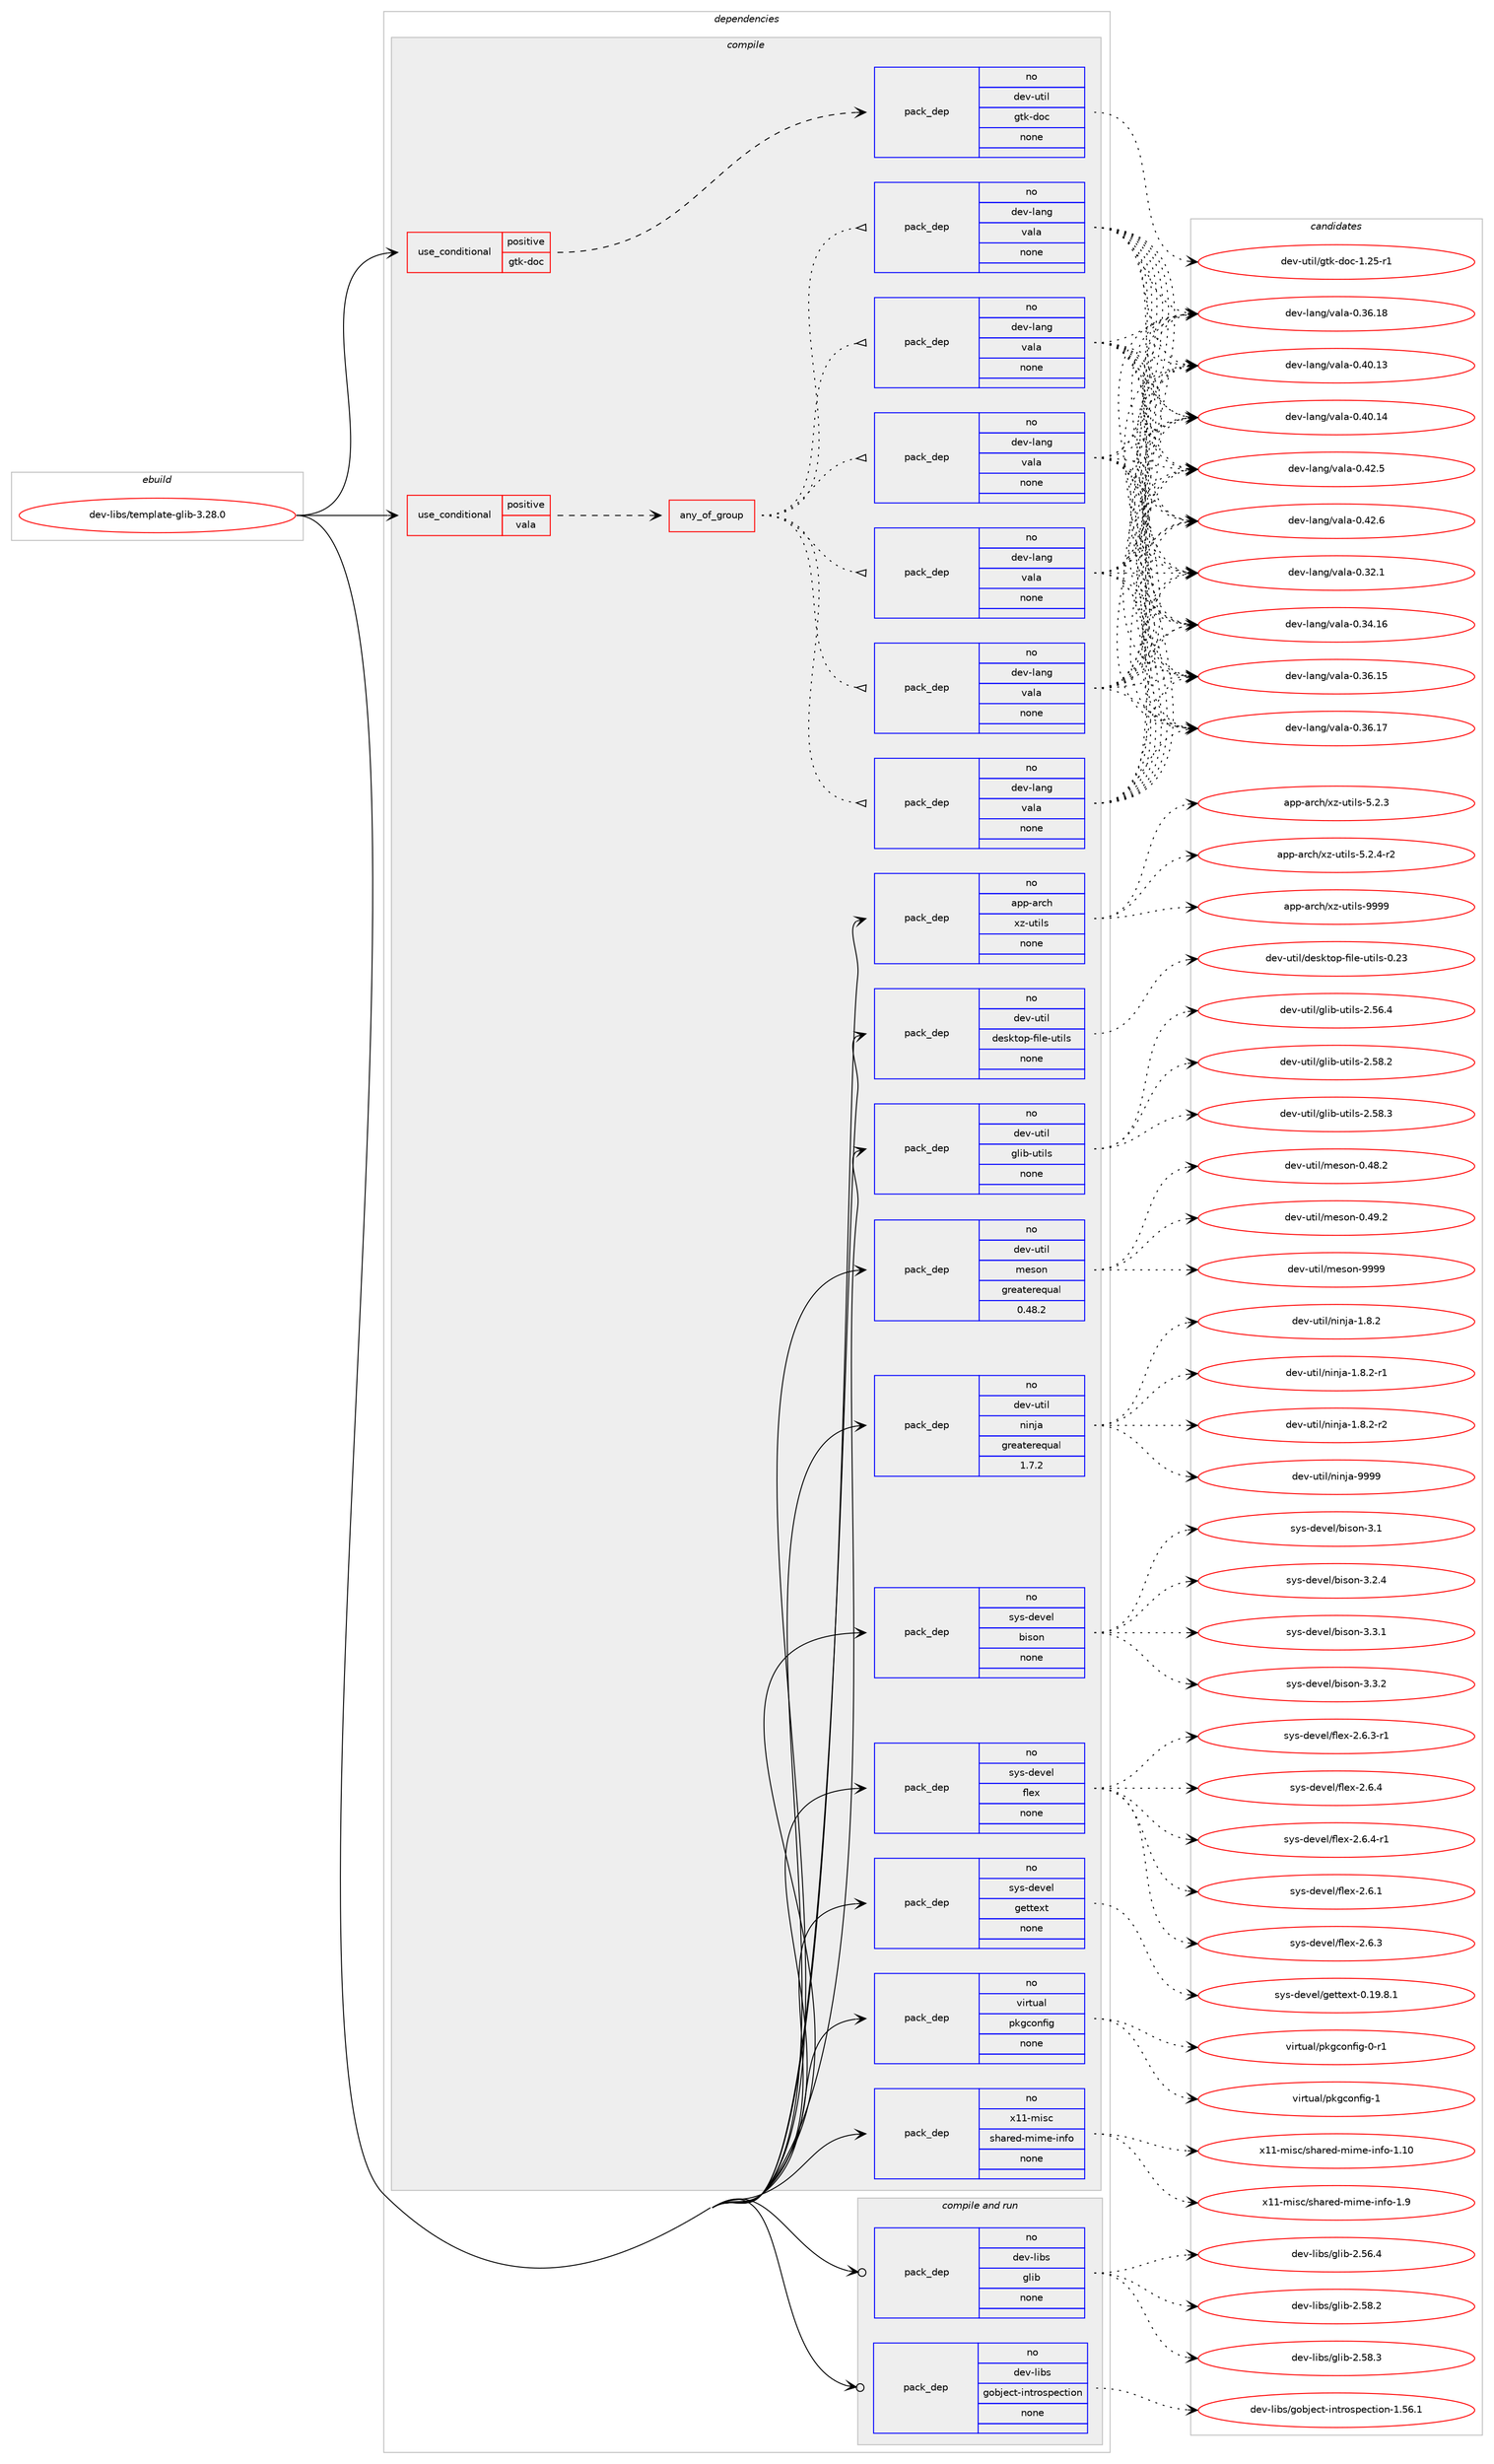 digraph prolog {

# *************
# Graph options
# *************

newrank=true;
concentrate=true;
compound=true;
graph [rankdir=LR,fontname=Helvetica,fontsize=10,ranksep=1.5];#, ranksep=2.5, nodesep=0.2];
edge  [arrowhead=vee];
node  [fontname=Helvetica,fontsize=10];

# **********
# The ebuild
# **********

subgraph cluster_leftcol {
color=gray;
rank=same;
label=<<i>ebuild</i>>;
id [label="dev-libs/template-glib-3.28.0", color=red, width=4, href="../dev-libs/template-glib-3.28.0.svg"];
}

# ****************
# The dependencies
# ****************

subgraph cluster_midcol {
color=gray;
label=<<i>dependencies</i>>;
subgraph cluster_compile {
fillcolor="#eeeeee";
style=filled;
label=<<i>compile</i>>;
subgraph cond366959 {
dependency1372085 [label=<<TABLE BORDER="0" CELLBORDER="1" CELLSPACING="0" CELLPADDING="4"><TR><TD ROWSPAN="3" CELLPADDING="10">use_conditional</TD></TR><TR><TD>positive</TD></TR><TR><TD>gtk-doc</TD></TR></TABLE>>, shape=none, color=red];
subgraph pack982149 {
dependency1372086 [label=<<TABLE BORDER="0" CELLBORDER="1" CELLSPACING="0" CELLPADDING="4" WIDTH="220"><TR><TD ROWSPAN="6" CELLPADDING="30">pack_dep</TD></TR><TR><TD WIDTH="110">no</TD></TR><TR><TD>dev-util</TD></TR><TR><TD>gtk-doc</TD></TR><TR><TD>none</TD></TR><TR><TD></TD></TR></TABLE>>, shape=none, color=blue];
}
dependency1372085:e -> dependency1372086:w [weight=20,style="dashed",arrowhead="vee"];
}
id:e -> dependency1372085:w [weight=20,style="solid",arrowhead="vee"];
subgraph cond366960 {
dependency1372087 [label=<<TABLE BORDER="0" CELLBORDER="1" CELLSPACING="0" CELLPADDING="4"><TR><TD ROWSPAN="3" CELLPADDING="10">use_conditional</TD></TR><TR><TD>positive</TD></TR><TR><TD>vala</TD></TR></TABLE>>, shape=none, color=red];
subgraph any22413 {
dependency1372088 [label=<<TABLE BORDER="0" CELLBORDER="1" CELLSPACING="0" CELLPADDING="4"><TR><TD CELLPADDING="10">any_of_group</TD></TR></TABLE>>, shape=none, color=red];subgraph pack982150 {
dependency1372089 [label=<<TABLE BORDER="0" CELLBORDER="1" CELLSPACING="0" CELLPADDING="4" WIDTH="220"><TR><TD ROWSPAN="6" CELLPADDING="30">pack_dep</TD></TR><TR><TD WIDTH="110">no</TD></TR><TR><TD>dev-lang</TD></TR><TR><TD>vala</TD></TR><TR><TD>none</TD></TR><TR><TD></TD></TR></TABLE>>, shape=none, color=blue];
}
dependency1372088:e -> dependency1372089:w [weight=20,style="dotted",arrowhead="oinv"];
subgraph pack982151 {
dependency1372090 [label=<<TABLE BORDER="0" CELLBORDER="1" CELLSPACING="0" CELLPADDING="4" WIDTH="220"><TR><TD ROWSPAN="6" CELLPADDING="30">pack_dep</TD></TR><TR><TD WIDTH="110">no</TD></TR><TR><TD>dev-lang</TD></TR><TR><TD>vala</TD></TR><TR><TD>none</TD></TR><TR><TD></TD></TR></TABLE>>, shape=none, color=blue];
}
dependency1372088:e -> dependency1372090:w [weight=20,style="dotted",arrowhead="oinv"];
subgraph pack982152 {
dependency1372091 [label=<<TABLE BORDER="0" CELLBORDER="1" CELLSPACING="0" CELLPADDING="4" WIDTH="220"><TR><TD ROWSPAN="6" CELLPADDING="30">pack_dep</TD></TR><TR><TD WIDTH="110">no</TD></TR><TR><TD>dev-lang</TD></TR><TR><TD>vala</TD></TR><TR><TD>none</TD></TR><TR><TD></TD></TR></TABLE>>, shape=none, color=blue];
}
dependency1372088:e -> dependency1372091:w [weight=20,style="dotted",arrowhead="oinv"];
subgraph pack982153 {
dependency1372092 [label=<<TABLE BORDER="0" CELLBORDER="1" CELLSPACING="0" CELLPADDING="4" WIDTH="220"><TR><TD ROWSPAN="6" CELLPADDING="30">pack_dep</TD></TR><TR><TD WIDTH="110">no</TD></TR><TR><TD>dev-lang</TD></TR><TR><TD>vala</TD></TR><TR><TD>none</TD></TR><TR><TD></TD></TR></TABLE>>, shape=none, color=blue];
}
dependency1372088:e -> dependency1372092:w [weight=20,style="dotted",arrowhead="oinv"];
subgraph pack982154 {
dependency1372093 [label=<<TABLE BORDER="0" CELLBORDER="1" CELLSPACING="0" CELLPADDING="4" WIDTH="220"><TR><TD ROWSPAN="6" CELLPADDING="30">pack_dep</TD></TR><TR><TD WIDTH="110">no</TD></TR><TR><TD>dev-lang</TD></TR><TR><TD>vala</TD></TR><TR><TD>none</TD></TR><TR><TD></TD></TR></TABLE>>, shape=none, color=blue];
}
dependency1372088:e -> dependency1372093:w [weight=20,style="dotted",arrowhead="oinv"];
subgraph pack982155 {
dependency1372094 [label=<<TABLE BORDER="0" CELLBORDER="1" CELLSPACING="0" CELLPADDING="4" WIDTH="220"><TR><TD ROWSPAN="6" CELLPADDING="30">pack_dep</TD></TR><TR><TD WIDTH="110">no</TD></TR><TR><TD>dev-lang</TD></TR><TR><TD>vala</TD></TR><TR><TD>none</TD></TR><TR><TD></TD></TR></TABLE>>, shape=none, color=blue];
}
dependency1372088:e -> dependency1372094:w [weight=20,style="dotted",arrowhead="oinv"];
}
dependency1372087:e -> dependency1372088:w [weight=20,style="dashed",arrowhead="vee"];
}
id:e -> dependency1372087:w [weight=20,style="solid",arrowhead="vee"];
subgraph pack982156 {
dependency1372095 [label=<<TABLE BORDER="0" CELLBORDER="1" CELLSPACING="0" CELLPADDING="4" WIDTH="220"><TR><TD ROWSPAN="6" CELLPADDING="30">pack_dep</TD></TR><TR><TD WIDTH="110">no</TD></TR><TR><TD>app-arch</TD></TR><TR><TD>xz-utils</TD></TR><TR><TD>none</TD></TR><TR><TD></TD></TR></TABLE>>, shape=none, color=blue];
}
id:e -> dependency1372095:w [weight=20,style="solid",arrowhead="vee"];
subgraph pack982157 {
dependency1372096 [label=<<TABLE BORDER="0" CELLBORDER="1" CELLSPACING="0" CELLPADDING="4" WIDTH="220"><TR><TD ROWSPAN="6" CELLPADDING="30">pack_dep</TD></TR><TR><TD WIDTH="110">no</TD></TR><TR><TD>dev-util</TD></TR><TR><TD>desktop-file-utils</TD></TR><TR><TD>none</TD></TR><TR><TD></TD></TR></TABLE>>, shape=none, color=blue];
}
id:e -> dependency1372096:w [weight=20,style="solid",arrowhead="vee"];
subgraph pack982158 {
dependency1372097 [label=<<TABLE BORDER="0" CELLBORDER="1" CELLSPACING="0" CELLPADDING="4" WIDTH="220"><TR><TD ROWSPAN="6" CELLPADDING="30">pack_dep</TD></TR><TR><TD WIDTH="110">no</TD></TR><TR><TD>dev-util</TD></TR><TR><TD>glib-utils</TD></TR><TR><TD>none</TD></TR><TR><TD></TD></TR></TABLE>>, shape=none, color=blue];
}
id:e -> dependency1372097:w [weight=20,style="solid",arrowhead="vee"];
subgraph pack982159 {
dependency1372098 [label=<<TABLE BORDER="0" CELLBORDER="1" CELLSPACING="0" CELLPADDING="4" WIDTH="220"><TR><TD ROWSPAN="6" CELLPADDING="30">pack_dep</TD></TR><TR><TD WIDTH="110">no</TD></TR><TR><TD>dev-util</TD></TR><TR><TD>meson</TD></TR><TR><TD>greaterequal</TD></TR><TR><TD>0.48.2</TD></TR></TABLE>>, shape=none, color=blue];
}
id:e -> dependency1372098:w [weight=20,style="solid",arrowhead="vee"];
subgraph pack982160 {
dependency1372099 [label=<<TABLE BORDER="0" CELLBORDER="1" CELLSPACING="0" CELLPADDING="4" WIDTH="220"><TR><TD ROWSPAN="6" CELLPADDING="30">pack_dep</TD></TR><TR><TD WIDTH="110">no</TD></TR><TR><TD>dev-util</TD></TR><TR><TD>ninja</TD></TR><TR><TD>greaterequal</TD></TR><TR><TD>1.7.2</TD></TR></TABLE>>, shape=none, color=blue];
}
id:e -> dependency1372099:w [weight=20,style="solid",arrowhead="vee"];
subgraph pack982161 {
dependency1372100 [label=<<TABLE BORDER="0" CELLBORDER="1" CELLSPACING="0" CELLPADDING="4" WIDTH="220"><TR><TD ROWSPAN="6" CELLPADDING="30">pack_dep</TD></TR><TR><TD WIDTH="110">no</TD></TR><TR><TD>sys-devel</TD></TR><TR><TD>bison</TD></TR><TR><TD>none</TD></TR><TR><TD></TD></TR></TABLE>>, shape=none, color=blue];
}
id:e -> dependency1372100:w [weight=20,style="solid",arrowhead="vee"];
subgraph pack982162 {
dependency1372101 [label=<<TABLE BORDER="0" CELLBORDER="1" CELLSPACING="0" CELLPADDING="4" WIDTH="220"><TR><TD ROWSPAN="6" CELLPADDING="30">pack_dep</TD></TR><TR><TD WIDTH="110">no</TD></TR><TR><TD>sys-devel</TD></TR><TR><TD>flex</TD></TR><TR><TD>none</TD></TR><TR><TD></TD></TR></TABLE>>, shape=none, color=blue];
}
id:e -> dependency1372101:w [weight=20,style="solid",arrowhead="vee"];
subgraph pack982163 {
dependency1372102 [label=<<TABLE BORDER="0" CELLBORDER="1" CELLSPACING="0" CELLPADDING="4" WIDTH="220"><TR><TD ROWSPAN="6" CELLPADDING="30">pack_dep</TD></TR><TR><TD WIDTH="110">no</TD></TR><TR><TD>sys-devel</TD></TR><TR><TD>gettext</TD></TR><TR><TD>none</TD></TR><TR><TD></TD></TR></TABLE>>, shape=none, color=blue];
}
id:e -> dependency1372102:w [weight=20,style="solid",arrowhead="vee"];
subgraph pack982164 {
dependency1372103 [label=<<TABLE BORDER="0" CELLBORDER="1" CELLSPACING="0" CELLPADDING="4" WIDTH="220"><TR><TD ROWSPAN="6" CELLPADDING="30">pack_dep</TD></TR><TR><TD WIDTH="110">no</TD></TR><TR><TD>virtual</TD></TR><TR><TD>pkgconfig</TD></TR><TR><TD>none</TD></TR><TR><TD></TD></TR></TABLE>>, shape=none, color=blue];
}
id:e -> dependency1372103:w [weight=20,style="solid",arrowhead="vee"];
subgraph pack982165 {
dependency1372104 [label=<<TABLE BORDER="0" CELLBORDER="1" CELLSPACING="0" CELLPADDING="4" WIDTH="220"><TR><TD ROWSPAN="6" CELLPADDING="30">pack_dep</TD></TR><TR><TD WIDTH="110">no</TD></TR><TR><TD>x11-misc</TD></TR><TR><TD>shared-mime-info</TD></TR><TR><TD>none</TD></TR><TR><TD></TD></TR></TABLE>>, shape=none, color=blue];
}
id:e -> dependency1372104:w [weight=20,style="solid",arrowhead="vee"];
}
subgraph cluster_compileandrun {
fillcolor="#eeeeee";
style=filled;
label=<<i>compile and run</i>>;
subgraph pack982166 {
dependency1372105 [label=<<TABLE BORDER="0" CELLBORDER="1" CELLSPACING="0" CELLPADDING="4" WIDTH="220"><TR><TD ROWSPAN="6" CELLPADDING="30">pack_dep</TD></TR><TR><TD WIDTH="110">no</TD></TR><TR><TD>dev-libs</TD></TR><TR><TD>glib</TD></TR><TR><TD>none</TD></TR><TR><TD></TD></TR></TABLE>>, shape=none, color=blue];
}
id:e -> dependency1372105:w [weight=20,style="solid",arrowhead="odotvee"];
subgraph pack982167 {
dependency1372106 [label=<<TABLE BORDER="0" CELLBORDER="1" CELLSPACING="0" CELLPADDING="4" WIDTH="220"><TR><TD ROWSPAN="6" CELLPADDING="30">pack_dep</TD></TR><TR><TD WIDTH="110">no</TD></TR><TR><TD>dev-libs</TD></TR><TR><TD>gobject-introspection</TD></TR><TR><TD>none</TD></TR><TR><TD></TD></TR></TABLE>>, shape=none, color=blue];
}
id:e -> dependency1372106:w [weight=20,style="solid",arrowhead="odotvee"];
}
subgraph cluster_run {
fillcolor="#eeeeee";
style=filled;
label=<<i>run</i>>;
}
}

# **************
# The candidates
# **************

subgraph cluster_choices {
rank=same;
color=gray;
label=<<i>candidates</i>>;

subgraph choice982149 {
color=black;
nodesep=1;
choice1001011184511711610510847103116107451001119945494650534511449 [label="dev-util/gtk-doc-1.25-r1", color=red, width=4,href="../dev-util/gtk-doc-1.25-r1.svg"];
dependency1372086:e -> choice1001011184511711610510847103116107451001119945494650534511449:w [style=dotted,weight="100"];
}
subgraph choice982150 {
color=black;
nodesep=1;
choice100101118451089711010347118971089745484651504649 [label="dev-lang/vala-0.32.1", color=red, width=4,href="../dev-lang/vala-0.32.1.svg"];
choice10010111845108971101034711897108974548465152464954 [label="dev-lang/vala-0.34.16", color=red, width=4,href="../dev-lang/vala-0.34.16.svg"];
choice10010111845108971101034711897108974548465154464953 [label="dev-lang/vala-0.36.15", color=red, width=4,href="../dev-lang/vala-0.36.15.svg"];
choice10010111845108971101034711897108974548465154464955 [label="dev-lang/vala-0.36.17", color=red, width=4,href="../dev-lang/vala-0.36.17.svg"];
choice10010111845108971101034711897108974548465154464956 [label="dev-lang/vala-0.36.18", color=red, width=4,href="../dev-lang/vala-0.36.18.svg"];
choice10010111845108971101034711897108974548465248464951 [label="dev-lang/vala-0.40.13", color=red, width=4,href="../dev-lang/vala-0.40.13.svg"];
choice10010111845108971101034711897108974548465248464952 [label="dev-lang/vala-0.40.14", color=red, width=4,href="../dev-lang/vala-0.40.14.svg"];
choice100101118451089711010347118971089745484652504653 [label="dev-lang/vala-0.42.5", color=red, width=4,href="../dev-lang/vala-0.42.5.svg"];
choice100101118451089711010347118971089745484652504654 [label="dev-lang/vala-0.42.6", color=red, width=4,href="../dev-lang/vala-0.42.6.svg"];
dependency1372089:e -> choice100101118451089711010347118971089745484651504649:w [style=dotted,weight="100"];
dependency1372089:e -> choice10010111845108971101034711897108974548465152464954:w [style=dotted,weight="100"];
dependency1372089:e -> choice10010111845108971101034711897108974548465154464953:w [style=dotted,weight="100"];
dependency1372089:e -> choice10010111845108971101034711897108974548465154464955:w [style=dotted,weight="100"];
dependency1372089:e -> choice10010111845108971101034711897108974548465154464956:w [style=dotted,weight="100"];
dependency1372089:e -> choice10010111845108971101034711897108974548465248464951:w [style=dotted,weight="100"];
dependency1372089:e -> choice10010111845108971101034711897108974548465248464952:w [style=dotted,weight="100"];
dependency1372089:e -> choice100101118451089711010347118971089745484652504653:w [style=dotted,weight="100"];
dependency1372089:e -> choice100101118451089711010347118971089745484652504654:w [style=dotted,weight="100"];
}
subgraph choice982151 {
color=black;
nodesep=1;
choice100101118451089711010347118971089745484651504649 [label="dev-lang/vala-0.32.1", color=red, width=4,href="../dev-lang/vala-0.32.1.svg"];
choice10010111845108971101034711897108974548465152464954 [label="dev-lang/vala-0.34.16", color=red, width=4,href="../dev-lang/vala-0.34.16.svg"];
choice10010111845108971101034711897108974548465154464953 [label="dev-lang/vala-0.36.15", color=red, width=4,href="../dev-lang/vala-0.36.15.svg"];
choice10010111845108971101034711897108974548465154464955 [label="dev-lang/vala-0.36.17", color=red, width=4,href="../dev-lang/vala-0.36.17.svg"];
choice10010111845108971101034711897108974548465154464956 [label="dev-lang/vala-0.36.18", color=red, width=4,href="../dev-lang/vala-0.36.18.svg"];
choice10010111845108971101034711897108974548465248464951 [label="dev-lang/vala-0.40.13", color=red, width=4,href="../dev-lang/vala-0.40.13.svg"];
choice10010111845108971101034711897108974548465248464952 [label="dev-lang/vala-0.40.14", color=red, width=4,href="../dev-lang/vala-0.40.14.svg"];
choice100101118451089711010347118971089745484652504653 [label="dev-lang/vala-0.42.5", color=red, width=4,href="../dev-lang/vala-0.42.5.svg"];
choice100101118451089711010347118971089745484652504654 [label="dev-lang/vala-0.42.6", color=red, width=4,href="../dev-lang/vala-0.42.6.svg"];
dependency1372090:e -> choice100101118451089711010347118971089745484651504649:w [style=dotted,weight="100"];
dependency1372090:e -> choice10010111845108971101034711897108974548465152464954:w [style=dotted,weight="100"];
dependency1372090:e -> choice10010111845108971101034711897108974548465154464953:w [style=dotted,weight="100"];
dependency1372090:e -> choice10010111845108971101034711897108974548465154464955:w [style=dotted,weight="100"];
dependency1372090:e -> choice10010111845108971101034711897108974548465154464956:w [style=dotted,weight="100"];
dependency1372090:e -> choice10010111845108971101034711897108974548465248464951:w [style=dotted,weight="100"];
dependency1372090:e -> choice10010111845108971101034711897108974548465248464952:w [style=dotted,weight="100"];
dependency1372090:e -> choice100101118451089711010347118971089745484652504653:w [style=dotted,weight="100"];
dependency1372090:e -> choice100101118451089711010347118971089745484652504654:w [style=dotted,weight="100"];
}
subgraph choice982152 {
color=black;
nodesep=1;
choice100101118451089711010347118971089745484651504649 [label="dev-lang/vala-0.32.1", color=red, width=4,href="../dev-lang/vala-0.32.1.svg"];
choice10010111845108971101034711897108974548465152464954 [label="dev-lang/vala-0.34.16", color=red, width=4,href="../dev-lang/vala-0.34.16.svg"];
choice10010111845108971101034711897108974548465154464953 [label="dev-lang/vala-0.36.15", color=red, width=4,href="../dev-lang/vala-0.36.15.svg"];
choice10010111845108971101034711897108974548465154464955 [label="dev-lang/vala-0.36.17", color=red, width=4,href="../dev-lang/vala-0.36.17.svg"];
choice10010111845108971101034711897108974548465154464956 [label="dev-lang/vala-0.36.18", color=red, width=4,href="../dev-lang/vala-0.36.18.svg"];
choice10010111845108971101034711897108974548465248464951 [label="dev-lang/vala-0.40.13", color=red, width=4,href="../dev-lang/vala-0.40.13.svg"];
choice10010111845108971101034711897108974548465248464952 [label="dev-lang/vala-0.40.14", color=red, width=4,href="../dev-lang/vala-0.40.14.svg"];
choice100101118451089711010347118971089745484652504653 [label="dev-lang/vala-0.42.5", color=red, width=4,href="../dev-lang/vala-0.42.5.svg"];
choice100101118451089711010347118971089745484652504654 [label="dev-lang/vala-0.42.6", color=red, width=4,href="../dev-lang/vala-0.42.6.svg"];
dependency1372091:e -> choice100101118451089711010347118971089745484651504649:w [style=dotted,weight="100"];
dependency1372091:e -> choice10010111845108971101034711897108974548465152464954:w [style=dotted,weight="100"];
dependency1372091:e -> choice10010111845108971101034711897108974548465154464953:w [style=dotted,weight="100"];
dependency1372091:e -> choice10010111845108971101034711897108974548465154464955:w [style=dotted,weight="100"];
dependency1372091:e -> choice10010111845108971101034711897108974548465154464956:w [style=dotted,weight="100"];
dependency1372091:e -> choice10010111845108971101034711897108974548465248464951:w [style=dotted,weight="100"];
dependency1372091:e -> choice10010111845108971101034711897108974548465248464952:w [style=dotted,weight="100"];
dependency1372091:e -> choice100101118451089711010347118971089745484652504653:w [style=dotted,weight="100"];
dependency1372091:e -> choice100101118451089711010347118971089745484652504654:w [style=dotted,weight="100"];
}
subgraph choice982153 {
color=black;
nodesep=1;
choice100101118451089711010347118971089745484651504649 [label="dev-lang/vala-0.32.1", color=red, width=4,href="../dev-lang/vala-0.32.1.svg"];
choice10010111845108971101034711897108974548465152464954 [label="dev-lang/vala-0.34.16", color=red, width=4,href="../dev-lang/vala-0.34.16.svg"];
choice10010111845108971101034711897108974548465154464953 [label="dev-lang/vala-0.36.15", color=red, width=4,href="../dev-lang/vala-0.36.15.svg"];
choice10010111845108971101034711897108974548465154464955 [label="dev-lang/vala-0.36.17", color=red, width=4,href="../dev-lang/vala-0.36.17.svg"];
choice10010111845108971101034711897108974548465154464956 [label="dev-lang/vala-0.36.18", color=red, width=4,href="../dev-lang/vala-0.36.18.svg"];
choice10010111845108971101034711897108974548465248464951 [label="dev-lang/vala-0.40.13", color=red, width=4,href="../dev-lang/vala-0.40.13.svg"];
choice10010111845108971101034711897108974548465248464952 [label="dev-lang/vala-0.40.14", color=red, width=4,href="../dev-lang/vala-0.40.14.svg"];
choice100101118451089711010347118971089745484652504653 [label="dev-lang/vala-0.42.5", color=red, width=4,href="../dev-lang/vala-0.42.5.svg"];
choice100101118451089711010347118971089745484652504654 [label="dev-lang/vala-0.42.6", color=red, width=4,href="../dev-lang/vala-0.42.6.svg"];
dependency1372092:e -> choice100101118451089711010347118971089745484651504649:w [style=dotted,weight="100"];
dependency1372092:e -> choice10010111845108971101034711897108974548465152464954:w [style=dotted,weight="100"];
dependency1372092:e -> choice10010111845108971101034711897108974548465154464953:w [style=dotted,weight="100"];
dependency1372092:e -> choice10010111845108971101034711897108974548465154464955:w [style=dotted,weight="100"];
dependency1372092:e -> choice10010111845108971101034711897108974548465154464956:w [style=dotted,weight="100"];
dependency1372092:e -> choice10010111845108971101034711897108974548465248464951:w [style=dotted,weight="100"];
dependency1372092:e -> choice10010111845108971101034711897108974548465248464952:w [style=dotted,weight="100"];
dependency1372092:e -> choice100101118451089711010347118971089745484652504653:w [style=dotted,weight="100"];
dependency1372092:e -> choice100101118451089711010347118971089745484652504654:w [style=dotted,weight="100"];
}
subgraph choice982154 {
color=black;
nodesep=1;
choice100101118451089711010347118971089745484651504649 [label="dev-lang/vala-0.32.1", color=red, width=4,href="../dev-lang/vala-0.32.1.svg"];
choice10010111845108971101034711897108974548465152464954 [label="dev-lang/vala-0.34.16", color=red, width=4,href="../dev-lang/vala-0.34.16.svg"];
choice10010111845108971101034711897108974548465154464953 [label="dev-lang/vala-0.36.15", color=red, width=4,href="../dev-lang/vala-0.36.15.svg"];
choice10010111845108971101034711897108974548465154464955 [label="dev-lang/vala-0.36.17", color=red, width=4,href="../dev-lang/vala-0.36.17.svg"];
choice10010111845108971101034711897108974548465154464956 [label="dev-lang/vala-0.36.18", color=red, width=4,href="../dev-lang/vala-0.36.18.svg"];
choice10010111845108971101034711897108974548465248464951 [label="dev-lang/vala-0.40.13", color=red, width=4,href="../dev-lang/vala-0.40.13.svg"];
choice10010111845108971101034711897108974548465248464952 [label="dev-lang/vala-0.40.14", color=red, width=4,href="../dev-lang/vala-0.40.14.svg"];
choice100101118451089711010347118971089745484652504653 [label="dev-lang/vala-0.42.5", color=red, width=4,href="../dev-lang/vala-0.42.5.svg"];
choice100101118451089711010347118971089745484652504654 [label="dev-lang/vala-0.42.6", color=red, width=4,href="../dev-lang/vala-0.42.6.svg"];
dependency1372093:e -> choice100101118451089711010347118971089745484651504649:w [style=dotted,weight="100"];
dependency1372093:e -> choice10010111845108971101034711897108974548465152464954:w [style=dotted,weight="100"];
dependency1372093:e -> choice10010111845108971101034711897108974548465154464953:w [style=dotted,weight="100"];
dependency1372093:e -> choice10010111845108971101034711897108974548465154464955:w [style=dotted,weight="100"];
dependency1372093:e -> choice10010111845108971101034711897108974548465154464956:w [style=dotted,weight="100"];
dependency1372093:e -> choice10010111845108971101034711897108974548465248464951:w [style=dotted,weight="100"];
dependency1372093:e -> choice10010111845108971101034711897108974548465248464952:w [style=dotted,weight="100"];
dependency1372093:e -> choice100101118451089711010347118971089745484652504653:w [style=dotted,weight="100"];
dependency1372093:e -> choice100101118451089711010347118971089745484652504654:w [style=dotted,weight="100"];
}
subgraph choice982155 {
color=black;
nodesep=1;
choice100101118451089711010347118971089745484651504649 [label="dev-lang/vala-0.32.1", color=red, width=4,href="../dev-lang/vala-0.32.1.svg"];
choice10010111845108971101034711897108974548465152464954 [label="dev-lang/vala-0.34.16", color=red, width=4,href="../dev-lang/vala-0.34.16.svg"];
choice10010111845108971101034711897108974548465154464953 [label="dev-lang/vala-0.36.15", color=red, width=4,href="../dev-lang/vala-0.36.15.svg"];
choice10010111845108971101034711897108974548465154464955 [label="dev-lang/vala-0.36.17", color=red, width=4,href="../dev-lang/vala-0.36.17.svg"];
choice10010111845108971101034711897108974548465154464956 [label="dev-lang/vala-0.36.18", color=red, width=4,href="../dev-lang/vala-0.36.18.svg"];
choice10010111845108971101034711897108974548465248464951 [label="dev-lang/vala-0.40.13", color=red, width=4,href="../dev-lang/vala-0.40.13.svg"];
choice10010111845108971101034711897108974548465248464952 [label="dev-lang/vala-0.40.14", color=red, width=4,href="../dev-lang/vala-0.40.14.svg"];
choice100101118451089711010347118971089745484652504653 [label="dev-lang/vala-0.42.5", color=red, width=4,href="../dev-lang/vala-0.42.5.svg"];
choice100101118451089711010347118971089745484652504654 [label="dev-lang/vala-0.42.6", color=red, width=4,href="../dev-lang/vala-0.42.6.svg"];
dependency1372094:e -> choice100101118451089711010347118971089745484651504649:w [style=dotted,weight="100"];
dependency1372094:e -> choice10010111845108971101034711897108974548465152464954:w [style=dotted,weight="100"];
dependency1372094:e -> choice10010111845108971101034711897108974548465154464953:w [style=dotted,weight="100"];
dependency1372094:e -> choice10010111845108971101034711897108974548465154464955:w [style=dotted,weight="100"];
dependency1372094:e -> choice10010111845108971101034711897108974548465154464956:w [style=dotted,weight="100"];
dependency1372094:e -> choice10010111845108971101034711897108974548465248464951:w [style=dotted,weight="100"];
dependency1372094:e -> choice10010111845108971101034711897108974548465248464952:w [style=dotted,weight="100"];
dependency1372094:e -> choice100101118451089711010347118971089745484652504653:w [style=dotted,weight="100"];
dependency1372094:e -> choice100101118451089711010347118971089745484652504654:w [style=dotted,weight="100"];
}
subgraph choice982156 {
color=black;
nodesep=1;
choice971121124597114991044712012245117116105108115455346504651 [label="app-arch/xz-utils-5.2.3", color=red, width=4,href="../app-arch/xz-utils-5.2.3.svg"];
choice9711211245971149910447120122451171161051081154553465046524511450 [label="app-arch/xz-utils-5.2.4-r2", color=red, width=4,href="../app-arch/xz-utils-5.2.4-r2.svg"];
choice9711211245971149910447120122451171161051081154557575757 [label="app-arch/xz-utils-9999", color=red, width=4,href="../app-arch/xz-utils-9999.svg"];
dependency1372095:e -> choice971121124597114991044712012245117116105108115455346504651:w [style=dotted,weight="100"];
dependency1372095:e -> choice9711211245971149910447120122451171161051081154553465046524511450:w [style=dotted,weight="100"];
dependency1372095:e -> choice9711211245971149910447120122451171161051081154557575757:w [style=dotted,weight="100"];
}
subgraph choice982157 {
color=black;
nodesep=1;
choice100101118451171161051084710010111510711611111245102105108101451171161051081154548465051 [label="dev-util/desktop-file-utils-0.23", color=red, width=4,href="../dev-util/desktop-file-utils-0.23.svg"];
dependency1372096:e -> choice100101118451171161051084710010111510711611111245102105108101451171161051081154548465051:w [style=dotted,weight="100"];
}
subgraph choice982158 {
color=black;
nodesep=1;
choice1001011184511711610510847103108105984511711610510811545504653544652 [label="dev-util/glib-utils-2.56.4", color=red, width=4,href="../dev-util/glib-utils-2.56.4.svg"];
choice1001011184511711610510847103108105984511711610510811545504653564650 [label="dev-util/glib-utils-2.58.2", color=red, width=4,href="../dev-util/glib-utils-2.58.2.svg"];
choice1001011184511711610510847103108105984511711610510811545504653564651 [label="dev-util/glib-utils-2.58.3", color=red, width=4,href="../dev-util/glib-utils-2.58.3.svg"];
dependency1372097:e -> choice1001011184511711610510847103108105984511711610510811545504653544652:w [style=dotted,weight="100"];
dependency1372097:e -> choice1001011184511711610510847103108105984511711610510811545504653564650:w [style=dotted,weight="100"];
dependency1372097:e -> choice1001011184511711610510847103108105984511711610510811545504653564651:w [style=dotted,weight="100"];
}
subgraph choice982159 {
color=black;
nodesep=1;
choice100101118451171161051084710910111511111045484652564650 [label="dev-util/meson-0.48.2", color=red, width=4,href="../dev-util/meson-0.48.2.svg"];
choice100101118451171161051084710910111511111045484652574650 [label="dev-util/meson-0.49.2", color=red, width=4,href="../dev-util/meson-0.49.2.svg"];
choice10010111845117116105108471091011151111104557575757 [label="dev-util/meson-9999", color=red, width=4,href="../dev-util/meson-9999.svg"];
dependency1372098:e -> choice100101118451171161051084710910111511111045484652564650:w [style=dotted,weight="100"];
dependency1372098:e -> choice100101118451171161051084710910111511111045484652574650:w [style=dotted,weight="100"];
dependency1372098:e -> choice10010111845117116105108471091011151111104557575757:w [style=dotted,weight="100"];
}
subgraph choice982160 {
color=black;
nodesep=1;
choice100101118451171161051084711010511010697454946564650 [label="dev-util/ninja-1.8.2", color=red, width=4,href="../dev-util/ninja-1.8.2.svg"];
choice1001011184511711610510847110105110106974549465646504511449 [label="dev-util/ninja-1.8.2-r1", color=red, width=4,href="../dev-util/ninja-1.8.2-r1.svg"];
choice1001011184511711610510847110105110106974549465646504511450 [label="dev-util/ninja-1.8.2-r2", color=red, width=4,href="../dev-util/ninja-1.8.2-r2.svg"];
choice1001011184511711610510847110105110106974557575757 [label="dev-util/ninja-9999", color=red, width=4,href="../dev-util/ninja-9999.svg"];
dependency1372099:e -> choice100101118451171161051084711010511010697454946564650:w [style=dotted,weight="100"];
dependency1372099:e -> choice1001011184511711610510847110105110106974549465646504511449:w [style=dotted,weight="100"];
dependency1372099:e -> choice1001011184511711610510847110105110106974549465646504511450:w [style=dotted,weight="100"];
dependency1372099:e -> choice1001011184511711610510847110105110106974557575757:w [style=dotted,weight="100"];
}
subgraph choice982161 {
color=black;
nodesep=1;
choice11512111545100101118101108479810511511111045514649 [label="sys-devel/bison-3.1", color=red, width=4,href="../sys-devel/bison-3.1.svg"];
choice115121115451001011181011084798105115111110455146504652 [label="sys-devel/bison-3.2.4", color=red, width=4,href="../sys-devel/bison-3.2.4.svg"];
choice115121115451001011181011084798105115111110455146514649 [label="sys-devel/bison-3.3.1", color=red, width=4,href="../sys-devel/bison-3.3.1.svg"];
choice115121115451001011181011084798105115111110455146514650 [label="sys-devel/bison-3.3.2", color=red, width=4,href="../sys-devel/bison-3.3.2.svg"];
dependency1372100:e -> choice11512111545100101118101108479810511511111045514649:w [style=dotted,weight="100"];
dependency1372100:e -> choice115121115451001011181011084798105115111110455146504652:w [style=dotted,weight="100"];
dependency1372100:e -> choice115121115451001011181011084798105115111110455146514649:w [style=dotted,weight="100"];
dependency1372100:e -> choice115121115451001011181011084798105115111110455146514650:w [style=dotted,weight="100"];
}
subgraph choice982162 {
color=black;
nodesep=1;
choice1151211154510010111810110847102108101120455046544649 [label="sys-devel/flex-2.6.1", color=red, width=4,href="../sys-devel/flex-2.6.1.svg"];
choice1151211154510010111810110847102108101120455046544651 [label="sys-devel/flex-2.6.3", color=red, width=4,href="../sys-devel/flex-2.6.3.svg"];
choice11512111545100101118101108471021081011204550465446514511449 [label="sys-devel/flex-2.6.3-r1", color=red, width=4,href="../sys-devel/flex-2.6.3-r1.svg"];
choice1151211154510010111810110847102108101120455046544652 [label="sys-devel/flex-2.6.4", color=red, width=4,href="../sys-devel/flex-2.6.4.svg"];
choice11512111545100101118101108471021081011204550465446524511449 [label="sys-devel/flex-2.6.4-r1", color=red, width=4,href="../sys-devel/flex-2.6.4-r1.svg"];
dependency1372101:e -> choice1151211154510010111810110847102108101120455046544649:w [style=dotted,weight="100"];
dependency1372101:e -> choice1151211154510010111810110847102108101120455046544651:w [style=dotted,weight="100"];
dependency1372101:e -> choice11512111545100101118101108471021081011204550465446514511449:w [style=dotted,weight="100"];
dependency1372101:e -> choice1151211154510010111810110847102108101120455046544652:w [style=dotted,weight="100"];
dependency1372101:e -> choice11512111545100101118101108471021081011204550465446524511449:w [style=dotted,weight="100"];
}
subgraph choice982163 {
color=black;
nodesep=1;
choice1151211154510010111810110847103101116116101120116454846495746564649 [label="sys-devel/gettext-0.19.8.1", color=red, width=4,href="../sys-devel/gettext-0.19.8.1.svg"];
dependency1372102:e -> choice1151211154510010111810110847103101116116101120116454846495746564649:w [style=dotted,weight="100"];
}
subgraph choice982164 {
color=black;
nodesep=1;
choice11810511411611797108471121071039911111010210510345484511449 [label="virtual/pkgconfig-0-r1", color=red, width=4,href="../virtual/pkgconfig-0-r1.svg"];
choice1181051141161179710847112107103991111101021051034549 [label="virtual/pkgconfig-1", color=red, width=4,href="../virtual/pkgconfig-1.svg"];
dependency1372103:e -> choice11810511411611797108471121071039911111010210510345484511449:w [style=dotted,weight="100"];
dependency1372103:e -> choice1181051141161179710847112107103991111101021051034549:w [style=dotted,weight="100"];
}
subgraph choice982165 {
color=black;
nodesep=1;
choice12049494510910511599471151049711410110045109105109101451051101021114549464948 [label="x11-misc/shared-mime-info-1.10", color=red, width=4,href="../x11-misc/shared-mime-info-1.10.svg"];
choice120494945109105115994711510497114101100451091051091014510511010211145494657 [label="x11-misc/shared-mime-info-1.9", color=red, width=4,href="../x11-misc/shared-mime-info-1.9.svg"];
dependency1372104:e -> choice12049494510910511599471151049711410110045109105109101451051101021114549464948:w [style=dotted,weight="100"];
dependency1372104:e -> choice120494945109105115994711510497114101100451091051091014510511010211145494657:w [style=dotted,weight="100"];
}
subgraph choice982166 {
color=black;
nodesep=1;
choice1001011184510810598115471031081059845504653544652 [label="dev-libs/glib-2.56.4", color=red, width=4,href="../dev-libs/glib-2.56.4.svg"];
choice1001011184510810598115471031081059845504653564650 [label="dev-libs/glib-2.58.2", color=red, width=4,href="../dev-libs/glib-2.58.2.svg"];
choice1001011184510810598115471031081059845504653564651 [label="dev-libs/glib-2.58.3", color=red, width=4,href="../dev-libs/glib-2.58.3.svg"];
dependency1372105:e -> choice1001011184510810598115471031081059845504653544652:w [style=dotted,weight="100"];
dependency1372105:e -> choice1001011184510810598115471031081059845504653564650:w [style=dotted,weight="100"];
dependency1372105:e -> choice1001011184510810598115471031081059845504653564651:w [style=dotted,weight="100"];
}
subgraph choice982167 {
color=black;
nodesep=1;
choice1001011184510810598115471031119810610199116451051101161141111151121019911610511111045494653544649 [label="dev-libs/gobject-introspection-1.56.1", color=red, width=4,href="../dev-libs/gobject-introspection-1.56.1.svg"];
dependency1372106:e -> choice1001011184510810598115471031119810610199116451051101161141111151121019911610511111045494653544649:w [style=dotted,weight="100"];
}
}

}
